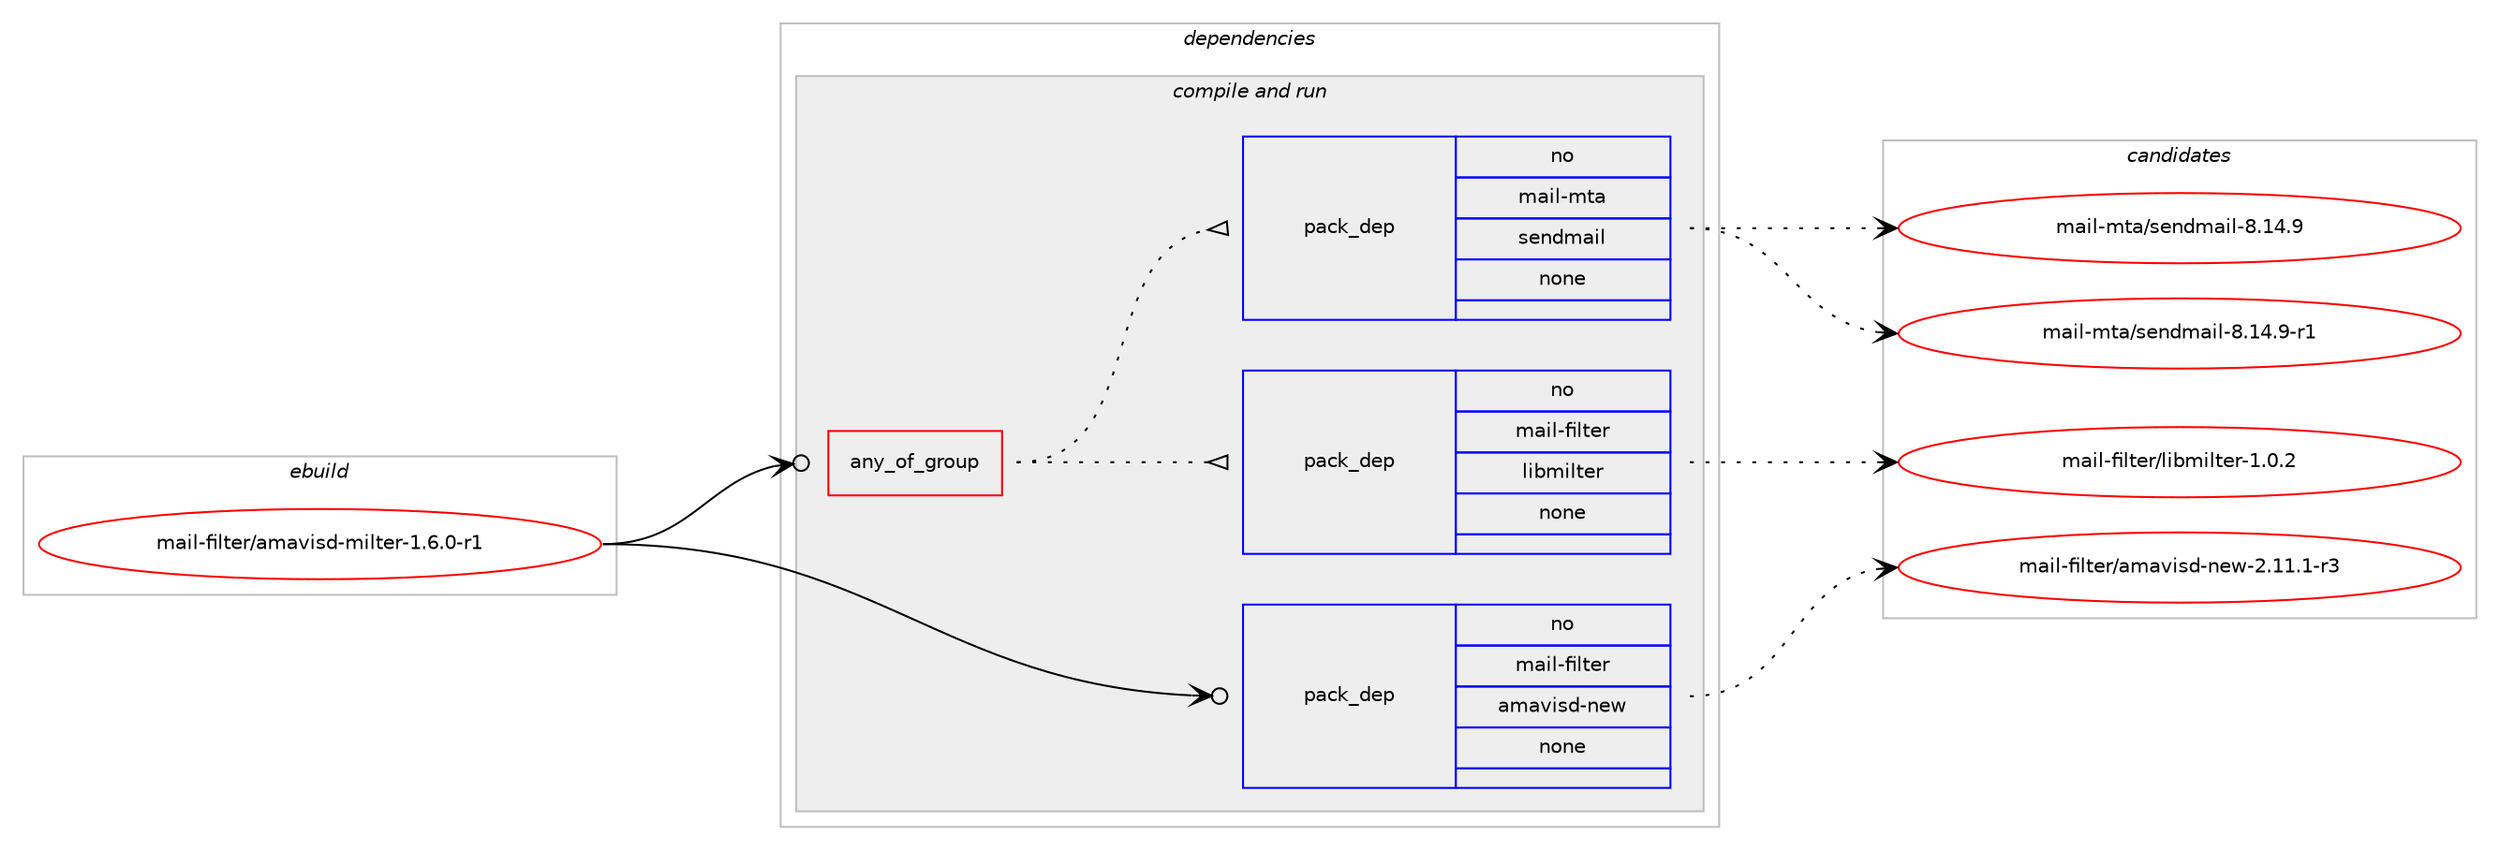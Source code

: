 digraph prolog {

# *************
# Graph options
# *************

newrank=true;
concentrate=true;
compound=true;
graph [rankdir=LR,fontname=Helvetica,fontsize=10,ranksep=1.5];#, ranksep=2.5, nodesep=0.2];
edge  [arrowhead=vee];
node  [fontname=Helvetica,fontsize=10];

# **********
# The ebuild
# **********

subgraph cluster_leftcol {
color=gray;
rank=same;
label=<<i>ebuild</i>>;
id [label="mail-filter/amavisd-milter-1.6.0-r1", color=red, width=4, href="../mail-filter/amavisd-milter-1.6.0-r1.svg"];
}

# ****************
# The dependencies
# ****************

subgraph cluster_midcol {
color=gray;
label=<<i>dependencies</i>>;
subgraph cluster_compile {
fillcolor="#eeeeee";
style=filled;
label=<<i>compile</i>>;
}
subgraph cluster_compileandrun {
fillcolor="#eeeeee";
style=filled;
label=<<i>compile and run</i>>;
subgraph any24440 {
dependency1594950 [label=<<TABLE BORDER="0" CELLBORDER="1" CELLSPACING="0" CELLPADDING="4"><TR><TD CELLPADDING="10">any_of_group</TD></TR></TABLE>>, shape=none, color=red];subgraph pack1139106 {
dependency1594951 [label=<<TABLE BORDER="0" CELLBORDER="1" CELLSPACING="0" CELLPADDING="4" WIDTH="220"><TR><TD ROWSPAN="6" CELLPADDING="30">pack_dep</TD></TR><TR><TD WIDTH="110">no</TD></TR><TR><TD>mail-filter</TD></TR><TR><TD>libmilter</TD></TR><TR><TD>none</TD></TR><TR><TD></TD></TR></TABLE>>, shape=none, color=blue];
}
dependency1594950:e -> dependency1594951:w [weight=20,style="dotted",arrowhead="oinv"];
subgraph pack1139107 {
dependency1594952 [label=<<TABLE BORDER="0" CELLBORDER="1" CELLSPACING="0" CELLPADDING="4" WIDTH="220"><TR><TD ROWSPAN="6" CELLPADDING="30">pack_dep</TD></TR><TR><TD WIDTH="110">no</TD></TR><TR><TD>mail-mta</TD></TR><TR><TD>sendmail</TD></TR><TR><TD>none</TD></TR><TR><TD></TD></TR></TABLE>>, shape=none, color=blue];
}
dependency1594950:e -> dependency1594952:w [weight=20,style="dotted",arrowhead="oinv"];
}
id:e -> dependency1594950:w [weight=20,style="solid",arrowhead="odotvee"];
subgraph pack1139108 {
dependency1594953 [label=<<TABLE BORDER="0" CELLBORDER="1" CELLSPACING="0" CELLPADDING="4" WIDTH="220"><TR><TD ROWSPAN="6" CELLPADDING="30">pack_dep</TD></TR><TR><TD WIDTH="110">no</TD></TR><TR><TD>mail-filter</TD></TR><TR><TD>amavisd-new</TD></TR><TR><TD>none</TD></TR><TR><TD></TD></TR></TABLE>>, shape=none, color=blue];
}
id:e -> dependency1594953:w [weight=20,style="solid",arrowhead="odotvee"];
}
subgraph cluster_run {
fillcolor="#eeeeee";
style=filled;
label=<<i>run</i>>;
}
}

# **************
# The candidates
# **************

subgraph cluster_choices {
rank=same;
color=gray;
label=<<i>candidates</i>>;

subgraph choice1139106 {
color=black;
nodesep=1;
choice10997105108451021051081161011144710810598109105108116101114454946484650 [label="mail-filter/libmilter-1.0.2", color=red, width=4,href="../mail-filter/libmilter-1.0.2.svg"];
dependency1594951:e -> choice10997105108451021051081161011144710810598109105108116101114454946484650:w [style=dotted,weight="100"];
}
subgraph choice1139107 {
color=black;
nodesep=1;
choice109971051084510911697471151011101001099710510845564649524657 [label="mail-mta/sendmail-8.14.9", color=red, width=4,href="../mail-mta/sendmail-8.14.9.svg"];
choice1099710510845109116974711510111010010997105108455646495246574511449 [label="mail-mta/sendmail-8.14.9-r1", color=red, width=4,href="../mail-mta/sendmail-8.14.9-r1.svg"];
dependency1594952:e -> choice109971051084510911697471151011101001099710510845564649524657:w [style=dotted,weight="100"];
dependency1594952:e -> choice1099710510845109116974711510111010010997105108455646495246574511449:w [style=dotted,weight="100"];
}
subgraph choice1139108 {
color=black;
nodesep=1;
choice109971051084510210510811610111447971099711810511510045110101119455046494946494511451 [label="mail-filter/amavisd-new-2.11.1-r3", color=red, width=4,href="../mail-filter/amavisd-new-2.11.1-r3.svg"];
dependency1594953:e -> choice109971051084510210510811610111447971099711810511510045110101119455046494946494511451:w [style=dotted,weight="100"];
}
}

}
